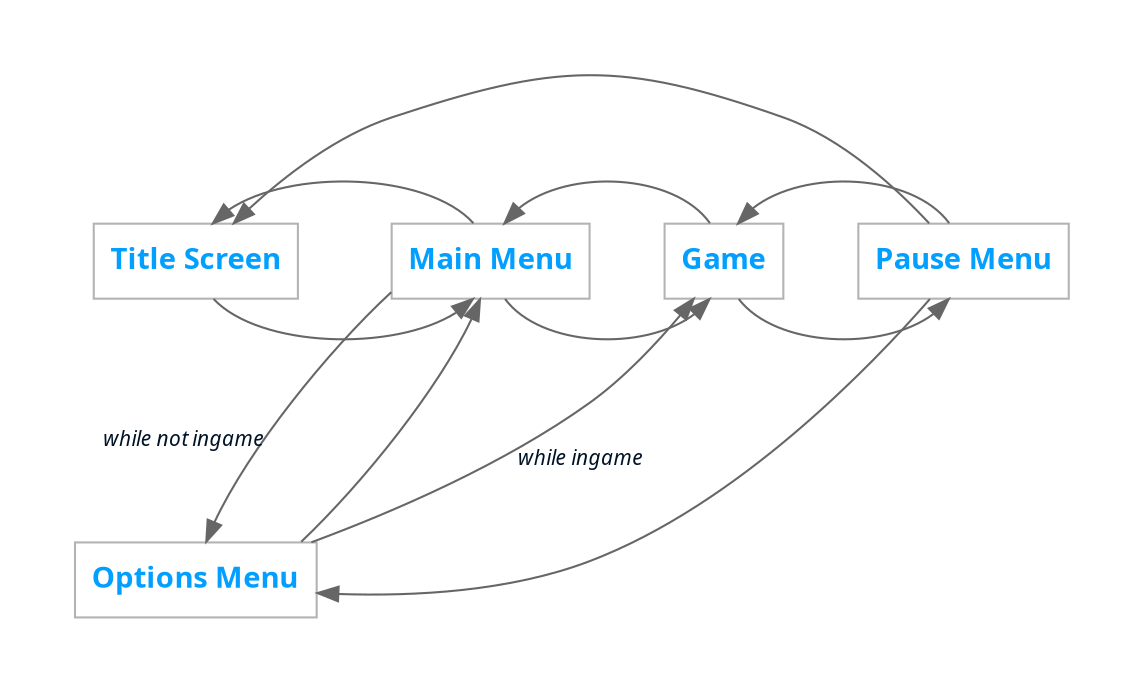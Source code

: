 digraph gameflow {
	rankdir=LR;
	size="10"
	graph [nodesep=1.4, pad=0.5];
	edge [color="gray40",	fontname="Fira Sans OT Light Italic", fontcolor="#001226", fontsize="10"];
	node [color="gray70",	fontname="Fira Sans OT Bold", 	fontcolor="#019FFF"];
	node [shape=rectangle] TITLE MENU OPTIONS GAME PAUSE;
	
	TITLE [label="Title Screen"];
	MENU [label="Main Menu"];
	OPTIONS [label="Options Menu"];
	GAME [label="Game"];
	PAUSE [label="Pause Menu"];
	
	TITLE -> MENU;
	MENU -> TITLE;
	MENU -> OPTIONS [constraint=false];
	OPTIONS -> MENU [xlabel="while not ingame                             "];
	MENU -> GAME;
	GAME -> MENU;
	GAME -> PAUSE;
	PAUSE -> GAME;
	PAUSE -> TITLE;
	PAUSE -> OPTIONS [constraint=false];
	OPTIONS -> GAME [xlabel="while ingame"];
}

